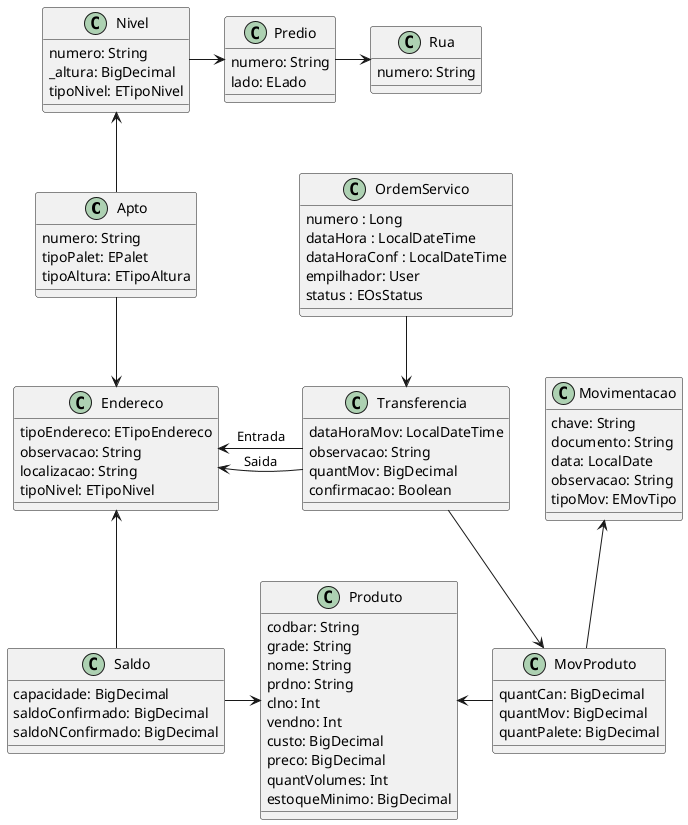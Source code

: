 @startuml

class Apto {
  numero: String
  tipoPalet: EPalet
  tipoAltura: ETipoAltura
}

Apto -D-> Endereco
Apto -U-> Nivel

class Endereco {
  tipoEndereco: ETipoEndereco
  observacao: String
  localizacao: String
  tipoNivel: ETipoNivel
}

class Movimentacao {
  chave: String
  documento: String
  data: LocalDate
  observacao: String
  tipoMov: EMovTipo
}

class Nivel {
  numero: String
  _altura: BigDecimal
  tipoNivel: ETipoNivel
}

Nivel -> Predio

class MovProduto {
  quantCan: BigDecimal
  quantMov: BigDecimal
  quantPalete: BigDecimal
}

MovProduto -U-> Movimentacao
MovProduto -L-> Produto

class Predio {
  numero: String
  lado: ELado
}

Predio -> Rua

class Produto {
  codbar: String
  grade: String
  nome: String
  prdno: String
  clno: Int
  vendno: Int
  custo: BigDecimal
  preco: BigDecimal
  quantVolumes: Int
  estoqueMinimo: BigDecimal
}


class Rua {
  numero: String
}

class Saldo {
  capacidade: BigDecimal
  saldoConfirmado: BigDecimal
  saldoNConfirmado: BigDecimal
}

Saldo -U-> Endereco
Saldo -R-> Produto

class Transferencia{
  dataHoraMov: LocalDateTime
  observacao: String
  quantMov: BigDecimal
  confirmacao: Boolean
}

Transferencia -L-> Endereco : Saida
Transferencia -L-> Endereco : Entrada
Transferencia -D-> MovProduto

class OrdemServico {
  numero : Long
  dataHora : LocalDateTime
  dataHoraConf : LocalDateTime
  empilhador: User
  status : EOsStatus
}

OrdemServico -D-> Transferencia
@enduml
